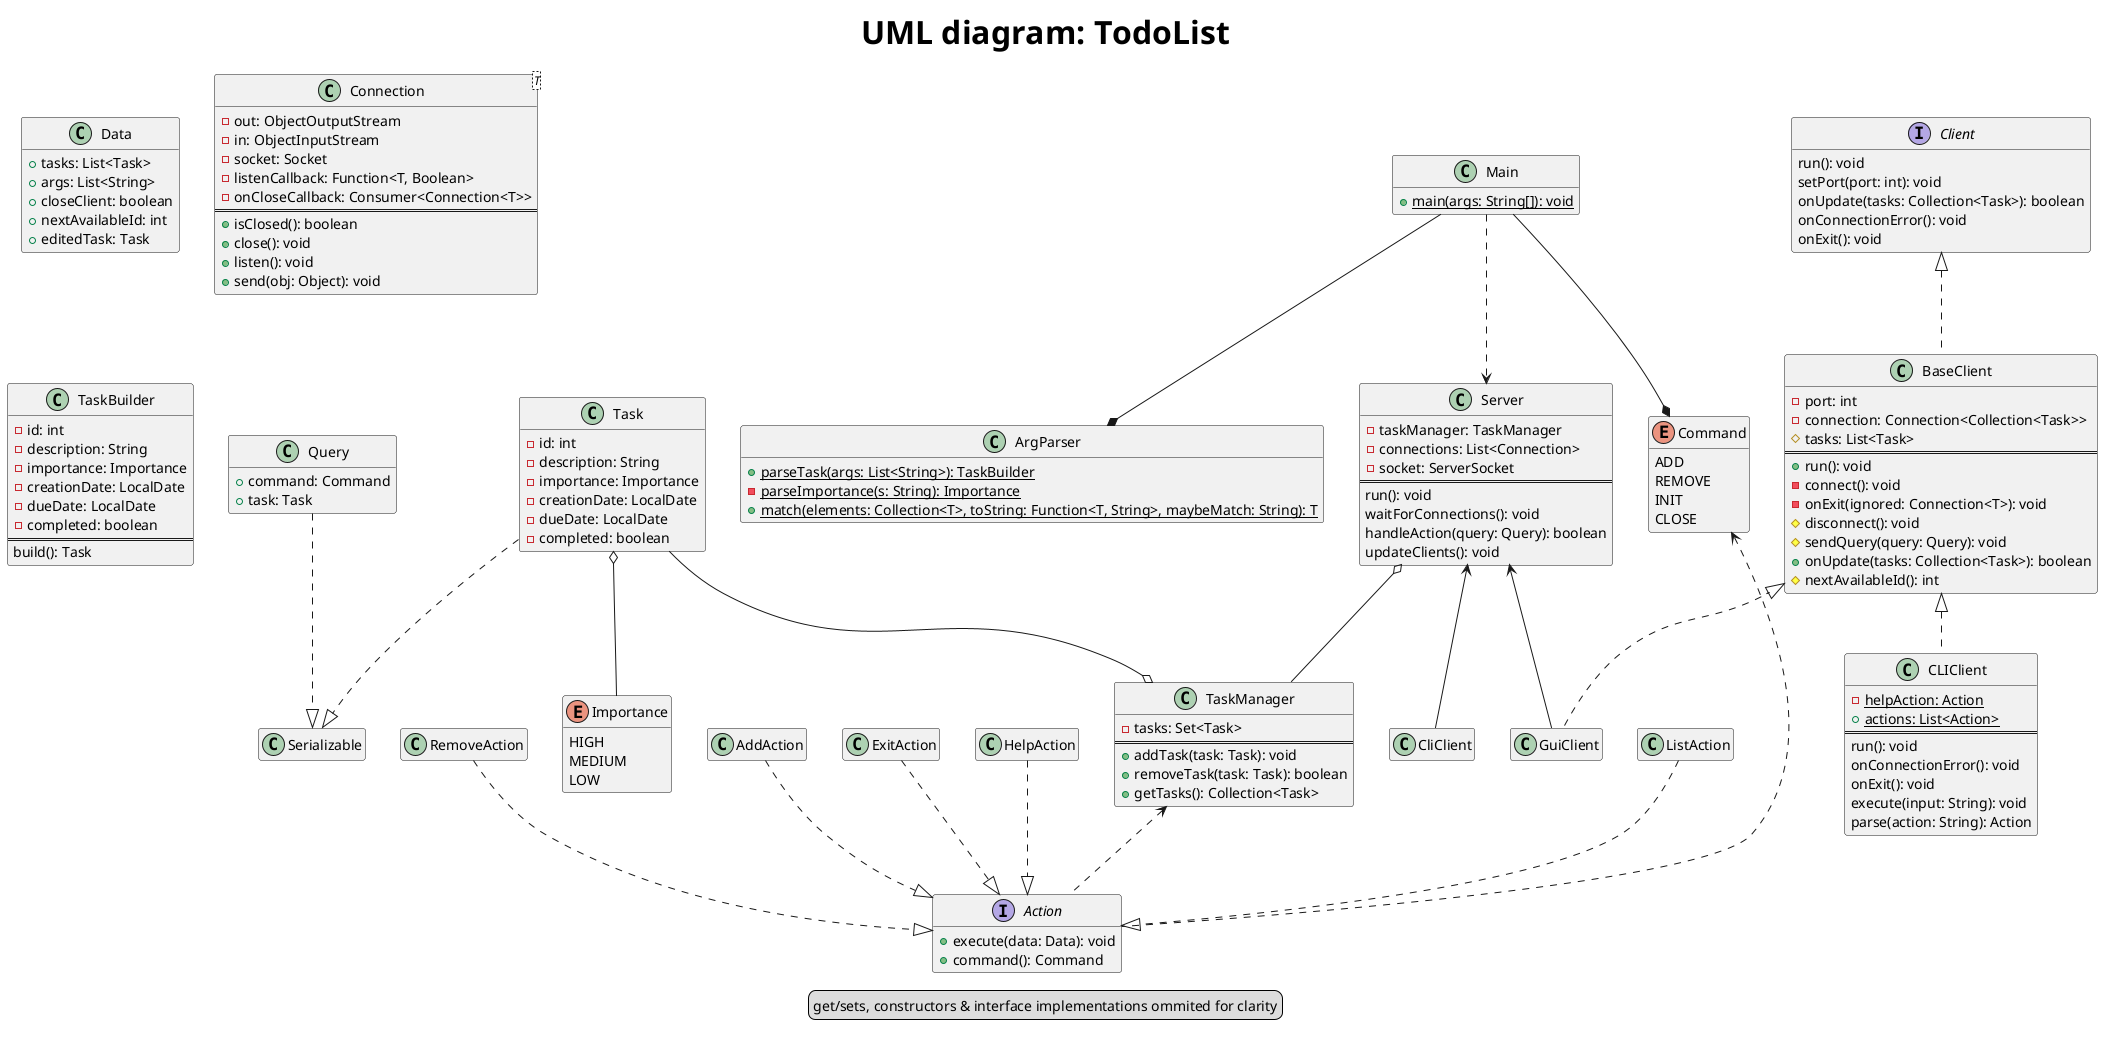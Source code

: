 @startuml
scale max 3000*3000
hide empty members
hide empty methods

skinparam titleFontSize 32
skinparam titleFontColor Black
title
UML diagram: TodoList
endtitle

legend
get/sets, constructors & interface implementations ommited for clarity
endlegend

class Task {
    - id: int
    - description: String
    - importance: Importance
    - creationDate: LocalDate
    - dueDate: LocalDate
    - completed: boolean
}

enum Importance {
    HIGH
    MEDIUM
    LOW
}

class TaskManager {
    - tasks: Set<Task>
    ==
    + addTask(task: Task): void
    + removeTask(task: Task): boolean
    + getTasks(): Collection<Task>
}

class Server {
    - taskManager: TaskManager
    - connections: List<Connection>
    - socket: ServerSocket
    ==
    run(): void
    waitForConnections(): void
    handleAction(query: Query): boolean
    updateClients(): void
}

class Main {
    + {static} main(args: String[]): void
}

class ArgParser {
    + {static} parseTask(args: List<String>): TaskBuilder
    - {static} parseImportance(s: String): Importance
    + {static} match(elements: Collection<T>, toString: Function<T, String>, maybeMatch: String): T
}

enum Command {
    ADD
    REMOVE
    INIT
    CLOSE
}

interface Action {
    + execute(data: Data): void
    + command(): Command
}

class Data {
    + tasks: List<Task>
    + args: List<String>
    + closeClient: boolean
    + nextAvailableId: int
    + editedTask: Task
}

class AddAction {
}

class ExitAction {
}

class HelpAction {
}

class ListAction {
}

class RemoveAction {
}

class Connection<T> {
    - out: ObjectOutputStream
    - in: ObjectInputStream
    - socket: Socket
    - listenCallback: Function<T, Boolean>
    - onCloseCallback: Consumer<Connection<T>>
    ==
    + isClosed(): boolean
    + close(): void
    + listen(): void
    + send(obj: Object): void
}

class Query {
    + command: Command
    + task: Task
}

interface Client {
    run(): void
    setPort(port: int): void
    onUpdate(tasks: Collection<Task>): boolean
    onConnectionError(): void
    onExit(): void
}

class BaseClient {
    - port: int
    - connection: Connection<Collection<Task>>
    # tasks: List<Task>
    ==
    + run(): void
    - connect(): void
    - onExit(ignored: Connection<T>): void
    # disconnect(): void
    # sendQuery(query: Query): void
    + onUpdate(tasks: Collection<Task>): boolean
    # nextAvailableId(): int
}

class CLIClient {
    - {static} helpAction: Action
    + {static} actions: List<Action>
    ==
    run(): void
    onConnectionError(): void
    onExit(): void
    execute(input: String): void
    parse(action: String): Action
}

class TaskBuilder {
    - id: int
    - description: String
    - importance: Importance
    - creationDate: LocalDate
    - dueDate: LocalDate
    - completed: boolean
    ==
    build(): Task
}

class GuiClient 

Main ..> Server

!define ac(x) x ..|> Action
ac(AddAction)
ac(ExitAction)
ac(HelpAction)
ac(ListAction)
ac(RemoveAction)

!define ser(x) x ..|> Serializable
ser(Query)
ser(Task)

Client <|.. BaseClient
BaseClient <|.. CLIClient
BaseClient <|.. GuiClient

Server <-- GuiClient
Server <-- CliClient
Server o-- TaskManager

TaskManager <.. Action
Command <.. Action

Task o-- Importance

Main --* Command
Main --* ArgParser

Task --o TaskManager 





' Liens avec les interfaces : héritage

' http://ecrucru.free.fr/?page=uml

' ..|> Implementation
' --|> Héritage

' --o Aggrégation
' --* Composition
' --> Association
' ..> Dépendence

@enduml
